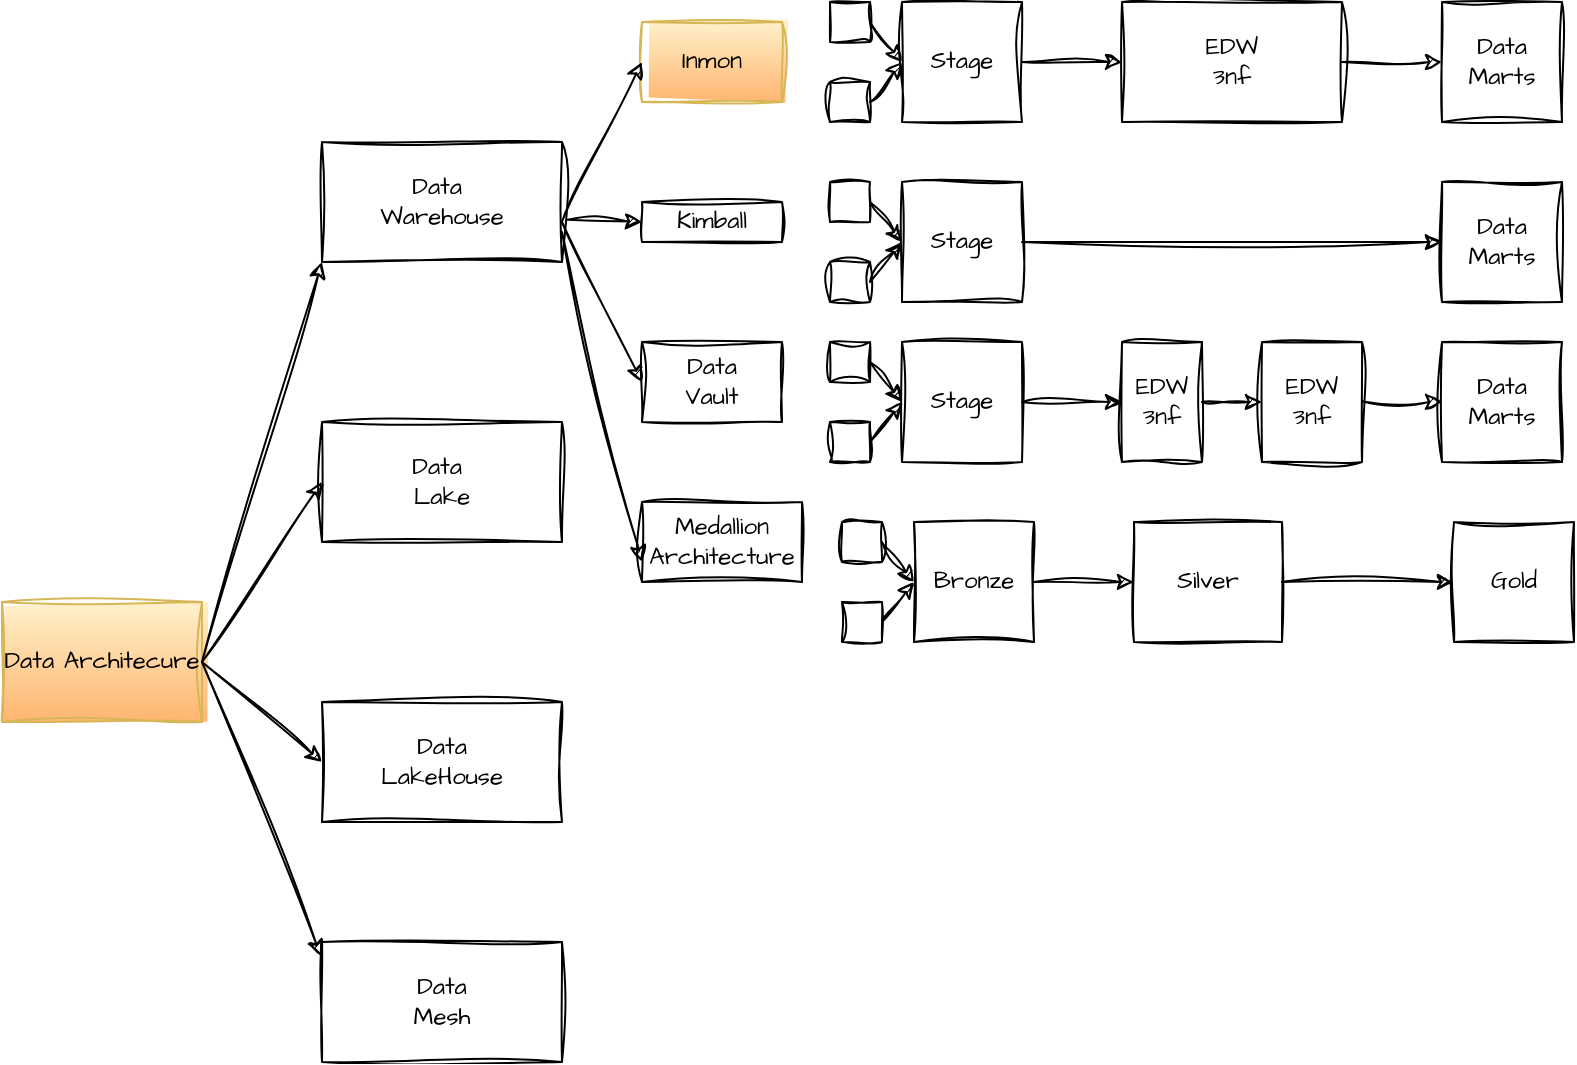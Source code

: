 <mxfile version="26.0.16">
  <diagram name="Page-1" id="NqeZ2awqRsB_KHdmvghk">
    <mxGraphModel dx="1500" dy="887" grid="1" gridSize="10" guides="1" tooltips="1" connect="1" arrows="1" fold="1" page="1" pageScale="1" pageWidth="827" pageHeight="1169" math="0" shadow="0">
      <root>
        <mxCell id="0" />
        <mxCell id="1" parent="0" />
        <mxCell id="HHUjh3lcJ7leuZ_FA6Fd-1" value="Data Architecure" style="rounded=0;whiteSpace=wrap;html=1;sketch=1;hachureGap=4;jiggle=2;curveFitting=1;fontFamily=Architects Daughter;fontSource=https%3A%2F%2Ffonts.googleapis.com%2Fcss%3Ffamily%3DArchitects%2BDaughter;fillColor=#fff2cc;strokeColor=#d6b656;gradientColor=#FFB570;" vertex="1" parent="1">
          <mxGeometry y="310" width="100" height="60" as="geometry" />
        </mxCell>
        <mxCell id="HHUjh3lcJ7leuZ_FA6Fd-2" value="Data&amp;nbsp;&lt;div&gt;Warehouse&lt;/div&gt;" style="rounded=0;whiteSpace=wrap;html=1;sketch=1;hachureGap=4;jiggle=2;curveFitting=1;fontFamily=Architects Daughter;fontSource=https%3A%2F%2Ffonts.googleapis.com%2Fcss%3Ffamily%3DArchitects%2BDaughter;" vertex="1" parent="1">
          <mxGeometry x="160" y="80" width="120" height="60" as="geometry" />
        </mxCell>
        <mxCell id="HHUjh3lcJ7leuZ_FA6Fd-3" value="Data&amp;nbsp;&lt;div&gt;Lake&lt;/div&gt;" style="rounded=0;whiteSpace=wrap;html=1;sketch=1;hachureGap=4;jiggle=2;curveFitting=1;fontFamily=Architects Daughter;fontSource=https%3A%2F%2Ffonts.googleapis.com%2Fcss%3Ffamily%3DArchitects%2BDaughter;" vertex="1" parent="1">
          <mxGeometry x="160" y="220" width="120" height="60" as="geometry" />
        </mxCell>
        <mxCell id="HHUjh3lcJ7leuZ_FA6Fd-4" value="Data&lt;div&gt;LakeHouse&lt;/div&gt;" style="rounded=0;whiteSpace=wrap;html=1;sketch=1;hachureGap=4;jiggle=2;curveFitting=1;fontFamily=Architects Daughter;fontSource=https%3A%2F%2Ffonts.googleapis.com%2Fcss%3Ffamily%3DArchitects%2BDaughter;" vertex="1" parent="1">
          <mxGeometry x="160" y="360" width="120" height="60" as="geometry" />
        </mxCell>
        <mxCell id="HHUjh3lcJ7leuZ_FA6Fd-5" value="Data&lt;div&gt;Mesh&lt;/div&gt;" style="rounded=0;whiteSpace=wrap;html=1;sketch=1;hachureGap=4;jiggle=2;curveFitting=1;fontFamily=Architects Daughter;fontSource=https%3A%2F%2Ffonts.googleapis.com%2Fcss%3Ffamily%3DArchitects%2BDaughter;" vertex="1" parent="1">
          <mxGeometry x="160" y="480" width="120" height="60" as="geometry" />
        </mxCell>
        <mxCell id="HHUjh3lcJ7leuZ_FA6Fd-6" value="" style="endArrow=classic;html=1;rounded=0;sketch=1;hachureGap=4;jiggle=2;curveFitting=1;fontFamily=Architects Daughter;fontSource=https%3A%2F%2Ffonts.googleapis.com%2Fcss%3Ffamily%3DArchitects%2BDaughter;exitX=1;exitY=0.5;exitDx=0;exitDy=0;entryX=0;entryY=1;entryDx=0;entryDy=0;" edge="1" parent="1" source="HHUjh3lcJ7leuZ_FA6Fd-1" target="HHUjh3lcJ7leuZ_FA6Fd-2">
          <mxGeometry width="50" height="50" relative="1" as="geometry">
            <mxPoint x="450" y="450" as="sourcePoint" />
            <mxPoint x="440" y="300" as="targetPoint" />
            <Array as="points" />
          </mxGeometry>
        </mxCell>
        <mxCell id="HHUjh3lcJ7leuZ_FA6Fd-7" value="" style="endArrow=classic;html=1;rounded=0;sketch=1;hachureGap=4;jiggle=2;curveFitting=1;fontFamily=Architects Daughter;fontSource=https%3A%2F%2Ffonts.googleapis.com%2Fcss%3Ffamily%3DArchitects%2BDaughter;exitX=1;exitY=0.5;exitDx=0;exitDy=0;entryX=0;entryY=0.5;entryDx=0;entryDy=0;" edge="1" parent="1" source="HHUjh3lcJ7leuZ_FA6Fd-1" target="HHUjh3lcJ7leuZ_FA6Fd-3">
          <mxGeometry width="50" height="50" relative="1" as="geometry">
            <mxPoint x="150" y="350" as="sourcePoint" />
            <mxPoint x="208" y="128" as="targetPoint" />
            <Array as="points" />
          </mxGeometry>
        </mxCell>
        <mxCell id="HHUjh3lcJ7leuZ_FA6Fd-8" value="" style="endArrow=classic;html=1;rounded=0;sketch=1;hachureGap=4;jiggle=2;curveFitting=1;fontFamily=Architects Daughter;fontSource=https%3A%2F%2Ffonts.googleapis.com%2Fcss%3Ffamily%3DArchitects%2BDaughter;entryX=0;entryY=0.5;entryDx=0;entryDy=0;exitX=1;exitY=0.5;exitDx=0;exitDy=0;" edge="1" parent="1" source="HHUjh3lcJ7leuZ_FA6Fd-1" target="HHUjh3lcJ7leuZ_FA6Fd-4">
          <mxGeometry width="50" height="50" relative="1" as="geometry">
            <mxPoint x="150" y="350" as="sourcePoint" />
            <mxPoint x="210" y="260" as="targetPoint" />
            <Array as="points" />
          </mxGeometry>
        </mxCell>
        <mxCell id="HHUjh3lcJ7leuZ_FA6Fd-9" value="" style="endArrow=classic;html=1;rounded=0;sketch=1;hachureGap=4;jiggle=2;curveFitting=1;fontFamily=Architects Daughter;fontSource=https%3A%2F%2Ffonts.googleapis.com%2Fcss%3Ffamily%3DArchitects%2BDaughter;entryX=-0.003;entryY=0.12;entryDx=0;entryDy=0;exitX=1;exitY=0.5;exitDx=0;exitDy=0;entryPerimeter=0;" edge="1" parent="1" source="HHUjh3lcJ7leuZ_FA6Fd-1" target="HHUjh3lcJ7leuZ_FA6Fd-5">
          <mxGeometry width="50" height="50" relative="1" as="geometry">
            <mxPoint x="150" y="350" as="sourcePoint" />
            <mxPoint x="210" y="400" as="targetPoint" />
            <Array as="points" />
          </mxGeometry>
        </mxCell>
        <mxCell id="HHUjh3lcJ7leuZ_FA6Fd-10" value="Inmon" style="rounded=0;whiteSpace=wrap;html=1;sketch=1;hachureGap=4;jiggle=2;curveFitting=1;fontFamily=Architects Daughter;fontSource=https%3A%2F%2Ffonts.googleapis.com%2Fcss%3Ffamily%3DArchitects%2BDaughter;fillColor=#fff2cc;strokeColor=#d6b656;gradientColor=#FFB570;" vertex="1" parent="1">
          <mxGeometry x="320" y="20" width="70" height="40" as="geometry" />
        </mxCell>
        <mxCell id="HHUjh3lcJ7leuZ_FA6Fd-11" value="Medallion&lt;div&gt;Architecture&lt;/div&gt;" style="rounded=0;whiteSpace=wrap;html=1;sketch=1;hachureGap=4;jiggle=2;curveFitting=1;fontFamily=Architects Daughter;fontSource=https%3A%2F%2Ffonts.googleapis.com%2Fcss%3Ffamily%3DArchitects%2BDaughter;" vertex="1" parent="1">
          <mxGeometry x="320" y="260" width="80" height="40" as="geometry" />
        </mxCell>
        <mxCell id="HHUjh3lcJ7leuZ_FA6Fd-12" value="Data&lt;div&gt;Vault&lt;/div&gt;" style="rounded=0;whiteSpace=wrap;html=1;sketch=1;hachureGap=4;jiggle=2;curveFitting=1;fontFamily=Architects Daughter;fontSource=https%3A%2F%2Ffonts.googleapis.com%2Fcss%3Ffamily%3DArchitects%2BDaughter;" vertex="1" parent="1">
          <mxGeometry x="320" y="180" width="70" height="40" as="geometry" />
        </mxCell>
        <mxCell id="HHUjh3lcJ7leuZ_FA6Fd-13" value="Kimball" style="rounded=0;whiteSpace=wrap;html=1;sketch=1;hachureGap=4;jiggle=2;curveFitting=1;fontFamily=Architects Daughter;fontSource=https%3A%2F%2Ffonts.googleapis.com%2Fcss%3Ffamily%3DArchitects%2BDaughter;" vertex="1" parent="1">
          <mxGeometry x="320" y="110" width="70" height="20" as="geometry" />
        </mxCell>
        <mxCell id="HHUjh3lcJ7leuZ_FA6Fd-14" value="" style="endArrow=classic;html=1;rounded=0;sketch=1;hachureGap=4;jiggle=2;curveFitting=1;fontFamily=Architects Daughter;fontSource=https%3A%2F%2Ffonts.googleapis.com%2Fcss%3Ffamily%3DArchitects%2BDaughter;exitX=1;exitY=0.5;exitDx=0;exitDy=0;entryX=0;entryY=0.5;entryDx=0;entryDy=0;" edge="1" parent="1" target="HHUjh3lcJ7leuZ_FA6Fd-10">
          <mxGeometry width="50" height="50" relative="1" as="geometry">
            <mxPoint x="280" y="120" as="sourcePoint" />
            <mxPoint x="340" y="30" as="targetPoint" />
            <Array as="points" />
          </mxGeometry>
        </mxCell>
        <mxCell id="HHUjh3lcJ7leuZ_FA6Fd-15" value="" style="endArrow=classic;html=1;rounded=0;sketch=1;hachureGap=4;jiggle=2;curveFitting=1;fontFamily=Architects Daughter;fontSource=https%3A%2F%2Ffonts.googleapis.com%2Fcss%3Ffamily%3DArchitects%2BDaughter;exitX=1.024;exitY=0.648;exitDx=0;exitDy=0;entryX=0;entryY=0.5;entryDx=0;entryDy=0;exitPerimeter=0;" edge="1" parent="1" source="HHUjh3lcJ7leuZ_FA6Fd-2" target="HHUjh3lcJ7leuZ_FA6Fd-13">
          <mxGeometry width="50" height="50" relative="1" as="geometry">
            <mxPoint x="290" y="130" as="sourcePoint" />
            <mxPoint x="330" y="50" as="targetPoint" />
            <Array as="points" />
          </mxGeometry>
        </mxCell>
        <mxCell id="HHUjh3lcJ7leuZ_FA6Fd-16" value="" style="endArrow=classic;html=1;rounded=0;sketch=1;hachureGap=4;jiggle=2;curveFitting=1;fontFamily=Architects Daughter;fontSource=https%3A%2F%2Ffonts.googleapis.com%2Fcss%3Ffamily%3DArchitects%2BDaughter;entryX=0;entryY=0.5;entryDx=0;entryDy=0;" edge="1" parent="1" target="HHUjh3lcJ7leuZ_FA6Fd-12">
          <mxGeometry width="50" height="50" relative="1" as="geometry">
            <mxPoint x="280" y="120" as="sourcePoint" />
            <mxPoint x="340" y="60" as="targetPoint" />
            <Array as="points" />
          </mxGeometry>
        </mxCell>
        <mxCell id="HHUjh3lcJ7leuZ_FA6Fd-17" value="" style="endArrow=classic;html=1;rounded=0;sketch=1;hachureGap=4;jiggle=2;curveFitting=1;fontFamily=Architects Daughter;fontSource=https%3A%2F%2Ffonts.googleapis.com%2Fcss%3Ffamily%3DArchitects%2BDaughter;exitX=1;exitY=0.75;exitDx=0;exitDy=0;entryX=0;entryY=0.75;entryDx=0;entryDy=0;" edge="1" parent="1" source="HHUjh3lcJ7leuZ_FA6Fd-2" target="HHUjh3lcJ7leuZ_FA6Fd-11">
          <mxGeometry width="50" height="50" relative="1" as="geometry">
            <mxPoint x="310" y="150" as="sourcePoint" />
            <mxPoint x="350" y="70" as="targetPoint" />
            <Array as="points" />
          </mxGeometry>
        </mxCell>
        <mxCell id="HHUjh3lcJ7leuZ_FA6Fd-18" value="" style="rounded=0;whiteSpace=wrap;html=1;sketch=1;hachureGap=4;jiggle=2;curveFitting=1;fontFamily=Architects Daughter;fontSource=https%3A%2F%2Ffonts.googleapis.com%2Fcss%3Ffamily%3DArchitects%2BDaughter;" vertex="1" parent="1">
          <mxGeometry x="414" y="10" width="20" height="20" as="geometry" />
        </mxCell>
        <mxCell id="HHUjh3lcJ7leuZ_FA6Fd-19" value="" style="rounded=0;whiteSpace=wrap;html=1;sketch=1;hachureGap=4;jiggle=2;curveFitting=1;fontFamily=Architects Daughter;fontSource=https%3A%2F%2Ffonts.googleapis.com%2Fcss%3Ffamily%3DArchitects%2BDaughter;" vertex="1" parent="1">
          <mxGeometry x="414" y="50" width="20" height="20" as="geometry" />
        </mxCell>
        <mxCell id="HHUjh3lcJ7leuZ_FA6Fd-20" value="Stage" style="rounded=0;whiteSpace=wrap;html=1;sketch=1;hachureGap=4;jiggle=2;curveFitting=1;fontFamily=Architects Daughter;fontSource=https%3A%2F%2Ffonts.googleapis.com%2Fcss%3Ffamily%3DArchitects%2BDaughter;" vertex="1" parent="1">
          <mxGeometry x="450" y="10" width="60" height="60" as="geometry" />
        </mxCell>
        <mxCell id="HHUjh3lcJ7leuZ_FA6Fd-21" value="EDW&lt;div&gt;3nf&lt;/div&gt;" style="rounded=0;whiteSpace=wrap;html=1;sketch=1;hachureGap=4;jiggle=2;curveFitting=1;fontFamily=Architects Daughter;fontSource=https%3A%2F%2Ffonts.googleapis.com%2Fcss%3Ffamily%3DArchitects%2BDaughter;" vertex="1" parent="1">
          <mxGeometry x="560" y="10" width="110" height="60" as="geometry" />
        </mxCell>
        <mxCell id="HHUjh3lcJ7leuZ_FA6Fd-22" value="Data&lt;div&gt;Marts&lt;/div&gt;" style="rounded=0;whiteSpace=wrap;html=1;sketch=1;hachureGap=4;jiggle=2;curveFitting=1;fontFamily=Architects Daughter;fontSource=https%3A%2F%2Ffonts.googleapis.com%2Fcss%3Ffamily%3DArchitects%2BDaughter;" vertex="1" parent="1">
          <mxGeometry x="720" y="10" width="60" height="60" as="geometry" />
        </mxCell>
        <mxCell id="HHUjh3lcJ7leuZ_FA6Fd-23" value="" style="endArrow=classic;html=1;rounded=0;sketch=1;hachureGap=4;jiggle=2;curveFitting=1;fontFamily=Architects Daughter;fontSource=https%3A%2F%2Ffonts.googleapis.com%2Fcss%3Ffamily%3DArchitects%2BDaughter;exitX=1;exitY=0.5;exitDx=0;exitDy=0;entryX=0;entryY=0.5;entryDx=0;entryDy=0;" edge="1" parent="1" source="HHUjh3lcJ7leuZ_FA6Fd-20" target="HHUjh3lcJ7leuZ_FA6Fd-21">
          <mxGeometry width="50" height="50" relative="1" as="geometry">
            <mxPoint x="293" y="129" as="sourcePoint" />
            <mxPoint x="330" y="130" as="targetPoint" />
            <Array as="points" />
          </mxGeometry>
        </mxCell>
        <mxCell id="HHUjh3lcJ7leuZ_FA6Fd-24" value="" style="endArrow=classic;html=1;rounded=0;sketch=1;hachureGap=4;jiggle=2;curveFitting=1;fontFamily=Architects Daughter;fontSource=https%3A%2F%2Ffonts.googleapis.com%2Fcss%3Ffamily%3DArchitects%2BDaughter;exitX=1;exitY=0.5;exitDx=0;exitDy=0;entryX=0;entryY=0.5;entryDx=0;entryDy=0;" edge="1" parent="1" source="HHUjh3lcJ7leuZ_FA6Fd-21" target="HHUjh3lcJ7leuZ_FA6Fd-22">
          <mxGeometry width="50" height="50" relative="1" as="geometry">
            <mxPoint x="520" y="50" as="sourcePoint" />
            <mxPoint x="570" y="50" as="targetPoint" />
            <Array as="points" />
          </mxGeometry>
        </mxCell>
        <mxCell id="HHUjh3lcJ7leuZ_FA6Fd-25" value="" style="endArrow=classic;html=1;rounded=0;sketch=1;hachureGap=4;jiggle=2;curveFitting=1;fontFamily=Architects Daughter;fontSource=https%3A%2F%2Ffonts.googleapis.com%2Fcss%3Ffamily%3DArchitects%2BDaughter;exitX=1;exitY=0.5;exitDx=0;exitDy=0;entryX=0;entryY=0.5;entryDx=0;entryDy=0;" edge="1" parent="1" source="HHUjh3lcJ7leuZ_FA6Fd-18" target="HHUjh3lcJ7leuZ_FA6Fd-20">
          <mxGeometry width="50" height="50" relative="1" as="geometry">
            <mxPoint x="434" y="119.66" as="sourcePoint" />
            <mxPoint x="484" y="119.66" as="targetPoint" />
            <Array as="points" />
          </mxGeometry>
        </mxCell>
        <mxCell id="HHUjh3lcJ7leuZ_FA6Fd-26" value="" style="endArrow=classic;html=1;rounded=0;sketch=1;hachureGap=4;jiggle=2;curveFitting=1;fontFamily=Architects Daughter;fontSource=https%3A%2F%2Ffonts.googleapis.com%2Fcss%3Ffamily%3DArchitects%2BDaughter;exitX=1;exitY=0.5;exitDx=0;exitDy=0;" edge="1" parent="1" source="HHUjh3lcJ7leuZ_FA6Fd-19">
          <mxGeometry width="50" height="50" relative="1" as="geometry">
            <mxPoint x="444" y="160" as="sourcePoint" />
            <mxPoint x="450" y="40" as="targetPoint" />
            <Array as="points" />
          </mxGeometry>
        </mxCell>
        <mxCell id="HHUjh3lcJ7leuZ_FA6Fd-27" value="" style="rounded=0;whiteSpace=wrap;html=1;sketch=1;hachureGap=4;jiggle=2;curveFitting=1;fontFamily=Architects Daughter;fontSource=https%3A%2F%2Ffonts.googleapis.com%2Fcss%3Ffamily%3DArchitects%2BDaughter;" vertex="1" parent="1">
          <mxGeometry x="414" y="100" width="20" height="20" as="geometry" />
        </mxCell>
        <mxCell id="HHUjh3lcJ7leuZ_FA6Fd-28" value="" style="rounded=0;whiteSpace=wrap;html=1;sketch=1;hachureGap=4;jiggle=2;curveFitting=1;fontFamily=Architects Daughter;fontSource=https%3A%2F%2Ffonts.googleapis.com%2Fcss%3Ffamily%3DArchitects%2BDaughter;" vertex="1" parent="1">
          <mxGeometry x="414" y="140" width="20" height="20" as="geometry" />
        </mxCell>
        <mxCell id="HHUjh3lcJ7leuZ_FA6Fd-29" value="Stage" style="rounded=0;whiteSpace=wrap;html=1;sketch=1;hachureGap=4;jiggle=2;curveFitting=1;fontFamily=Architects Daughter;fontSource=https%3A%2F%2Ffonts.googleapis.com%2Fcss%3Ffamily%3DArchitects%2BDaughter;" vertex="1" parent="1">
          <mxGeometry x="450" y="100" width="60" height="60" as="geometry" />
        </mxCell>
        <mxCell id="HHUjh3lcJ7leuZ_FA6Fd-31" value="Data&lt;div&gt;Marts&lt;/div&gt;" style="rounded=0;whiteSpace=wrap;html=1;sketch=1;hachureGap=4;jiggle=2;curveFitting=1;fontFamily=Architects Daughter;fontSource=https%3A%2F%2Ffonts.googleapis.com%2Fcss%3Ffamily%3DArchitects%2BDaughter;" vertex="1" parent="1">
          <mxGeometry x="720" y="100" width="60" height="60" as="geometry" />
        </mxCell>
        <mxCell id="HHUjh3lcJ7leuZ_FA6Fd-32" value="" style="endArrow=classic;html=1;rounded=0;sketch=1;hachureGap=4;jiggle=2;curveFitting=1;fontFamily=Architects Daughter;fontSource=https%3A%2F%2Ffonts.googleapis.com%2Fcss%3Ffamily%3DArchitects%2BDaughter;exitX=1;exitY=0.5;exitDx=0;exitDy=0;entryX=0;entryY=0.5;entryDx=0;entryDy=0;" edge="1" parent="1" source="HHUjh3lcJ7leuZ_FA6Fd-29" target="HHUjh3lcJ7leuZ_FA6Fd-31">
          <mxGeometry width="50" height="50" relative="1" as="geometry">
            <mxPoint x="293" y="219" as="sourcePoint" />
            <mxPoint x="560" y="130" as="targetPoint" />
            <Array as="points" />
          </mxGeometry>
        </mxCell>
        <mxCell id="HHUjh3lcJ7leuZ_FA6Fd-34" value="" style="endArrow=classic;html=1;rounded=0;sketch=1;hachureGap=4;jiggle=2;curveFitting=1;fontFamily=Architects Daughter;fontSource=https%3A%2F%2Ffonts.googleapis.com%2Fcss%3Ffamily%3DArchitects%2BDaughter;exitX=1;exitY=0.5;exitDx=0;exitDy=0;entryX=0;entryY=0.5;entryDx=0;entryDy=0;" edge="1" parent="1" source="HHUjh3lcJ7leuZ_FA6Fd-27" target="HHUjh3lcJ7leuZ_FA6Fd-29">
          <mxGeometry width="50" height="50" relative="1" as="geometry">
            <mxPoint x="434" y="209.66" as="sourcePoint" />
            <mxPoint x="484" y="209.66" as="targetPoint" />
            <Array as="points" />
          </mxGeometry>
        </mxCell>
        <mxCell id="HHUjh3lcJ7leuZ_FA6Fd-35" value="" style="endArrow=classic;html=1;rounded=0;sketch=1;hachureGap=4;jiggle=2;curveFitting=1;fontFamily=Architects Daughter;fontSource=https%3A%2F%2Ffonts.googleapis.com%2Fcss%3Ffamily%3DArchitects%2BDaughter;exitX=1;exitY=0.5;exitDx=0;exitDy=0;" edge="1" parent="1" source="HHUjh3lcJ7leuZ_FA6Fd-28">
          <mxGeometry width="50" height="50" relative="1" as="geometry">
            <mxPoint x="444" y="250" as="sourcePoint" />
            <mxPoint x="450" y="130" as="targetPoint" />
            <Array as="points" />
          </mxGeometry>
        </mxCell>
        <mxCell id="HHUjh3lcJ7leuZ_FA6Fd-36" value="" style="rounded=0;whiteSpace=wrap;html=1;sketch=1;hachureGap=4;jiggle=2;curveFitting=1;fontFamily=Architects Daughter;fontSource=https%3A%2F%2Ffonts.googleapis.com%2Fcss%3Ffamily%3DArchitects%2BDaughter;" vertex="1" parent="1">
          <mxGeometry x="414" y="180" width="20" height="20" as="geometry" />
        </mxCell>
        <mxCell id="HHUjh3lcJ7leuZ_FA6Fd-37" value="" style="rounded=0;whiteSpace=wrap;html=1;sketch=1;hachureGap=4;jiggle=2;curveFitting=1;fontFamily=Architects Daughter;fontSource=https%3A%2F%2Ffonts.googleapis.com%2Fcss%3Ffamily%3DArchitects%2BDaughter;" vertex="1" parent="1">
          <mxGeometry x="414" y="220" width="20" height="20" as="geometry" />
        </mxCell>
        <mxCell id="HHUjh3lcJ7leuZ_FA6Fd-38" value="Stage" style="rounded=0;whiteSpace=wrap;html=1;sketch=1;hachureGap=4;jiggle=2;curveFitting=1;fontFamily=Architects Daughter;fontSource=https%3A%2F%2Ffonts.googleapis.com%2Fcss%3Ffamily%3DArchitects%2BDaughter;" vertex="1" parent="1">
          <mxGeometry x="450" y="180" width="60" height="60" as="geometry" />
        </mxCell>
        <mxCell id="HHUjh3lcJ7leuZ_FA6Fd-39" value="EDW&lt;div&gt;3nf&lt;/div&gt;" style="rounded=0;whiteSpace=wrap;html=1;sketch=1;hachureGap=4;jiggle=2;curveFitting=1;fontFamily=Architects Daughter;fontSource=https%3A%2F%2Ffonts.googleapis.com%2Fcss%3Ffamily%3DArchitects%2BDaughter;" vertex="1" parent="1">
          <mxGeometry x="560" y="180" width="40" height="60" as="geometry" />
        </mxCell>
        <mxCell id="HHUjh3lcJ7leuZ_FA6Fd-40" value="Data&lt;div&gt;Marts&lt;/div&gt;" style="rounded=0;whiteSpace=wrap;html=1;sketch=1;hachureGap=4;jiggle=2;curveFitting=1;fontFamily=Architects Daughter;fontSource=https%3A%2F%2Ffonts.googleapis.com%2Fcss%3Ffamily%3DArchitects%2BDaughter;" vertex="1" parent="1">
          <mxGeometry x="720" y="180" width="60" height="60" as="geometry" />
        </mxCell>
        <mxCell id="HHUjh3lcJ7leuZ_FA6Fd-41" value="" style="endArrow=classic;html=1;rounded=0;sketch=1;hachureGap=4;jiggle=2;curveFitting=1;fontFamily=Architects Daughter;fontSource=https%3A%2F%2Ffonts.googleapis.com%2Fcss%3Ffamily%3DArchitects%2BDaughter;exitX=1;exitY=0.5;exitDx=0;exitDy=0;entryX=0;entryY=0.5;entryDx=0;entryDy=0;" edge="1" parent="1" source="HHUjh3lcJ7leuZ_FA6Fd-38" target="HHUjh3lcJ7leuZ_FA6Fd-39">
          <mxGeometry width="50" height="50" relative="1" as="geometry">
            <mxPoint x="293" y="299" as="sourcePoint" />
            <mxPoint x="330" y="300" as="targetPoint" />
            <Array as="points" />
          </mxGeometry>
        </mxCell>
        <mxCell id="HHUjh3lcJ7leuZ_FA6Fd-42" value="" style="endArrow=classic;html=1;rounded=0;sketch=1;hachureGap=4;jiggle=2;curveFitting=1;fontFamily=Architects Daughter;fontSource=https%3A%2F%2Ffonts.googleapis.com%2Fcss%3Ffamily%3DArchitects%2BDaughter;exitX=1;exitY=0.5;exitDx=0;exitDy=0;entryX=0;entryY=0.5;entryDx=0;entryDy=0;" edge="1" parent="1" source="HHUjh3lcJ7leuZ_FA6Fd-39" target="HHUjh3lcJ7leuZ_FA6Fd-54">
          <mxGeometry width="50" height="50" relative="1" as="geometry">
            <mxPoint x="520" y="220" as="sourcePoint" />
            <mxPoint x="570" y="220" as="targetPoint" />
            <Array as="points" />
          </mxGeometry>
        </mxCell>
        <mxCell id="HHUjh3lcJ7leuZ_FA6Fd-43" value="" style="endArrow=classic;html=1;rounded=0;sketch=1;hachureGap=4;jiggle=2;curveFitting=1;fontFamily=Architects Daughter;fontSource=https%3A%2F%2Ffonts.googleapis.com%2Fcss%3Ffamily%3DArchitects%2BDaughter;exitX=1;exitY=0.5;exitDx=0;exitDy=0;entryX=0;entryY=0.5;entryDx=0;entryDy=0;" edge="1" parent="1" source="HHUjh3lcJ7leuZ_FA6Fd-36" target="HHUjh3lcJ7leuZ_FA6Fd-38">
          <mxGeometry width="50" height="50" relative="1" as="geometry">
            <mxPoint x="434" y="289.66" as="sourcePoint" />
            <mxPoint x="484" y="289.66" as="targetPoint" />
            <Array as="points" />
          </mxGeometry>
        </mxCell>
        <mxCell id="HHUjh3lcJ7leuZ_FA6Fd-44" value="" style="endArrow=classic;html=1;rounded=0;sketch=1;hachureGap=4;jiggle=2;curveFitting=1;fontFamily=Architects Daughter;fontSource=https%3A%2F%2Ffonts.googleapis.com%2Fcss%3Ffamily%3DArchitects%2BDaughter;exitX=1;exitY=0.5;exitDx=0;exitDy=0;" edge="1" parent="1" source="HHUjh3lcJ7leuZ_FA6Fd-37">
          <mxGeometry width="50" height="50" relative="1" as="geometry">
            <mxPoint x="444" y="330" as="sourcePoint" />
            <mxPoint x="450" y="210" as="targetPoint" />
            <Array as="points" />
          </mxGeometry>
        </mxCell>
        <mxCell id="HHUjh3lcJ7leuZ_FA6Fd-45" value="" style="rounded=0;whiteSpace=wrap;html=1;sketch=1;hachureGap=4;jiggle=2;curveFitting=1;fontFamily=Architects Daughter;fontSource=https%3A%2F%2Ffonts.googleapis.com%2Fcss%3Ffamily%3DArchitects%2BDaughter;" vertex="1" parent="1">
          <mxGeometry x="420" y="270" width="20" height="20" as="geometry" />
        </mxCell>
        <mxCell id="HHUjh3lcJ7leuZ_FA6Fd-46" value="" style="rounded=0;whiteSpace=wrap;html=1;sketch=1;hachureGap=4;jiggle=2;curveFitting=1;fontFamily=Architects Daughter;fontSource=https%3A%2F%2Ffonts.googleapis.com%2Fcss%3Ffamily%3DArchitects%2BDaughter;" vertex="1" parent="1">
          <mxGeometry x="420" y="310" width="20" height="20" as="geometry" />
        </mxCell>
        <mxCell id="HHUjh3lcJ7leuZ_FA6Fd-47" value="Bronze" style="rounded=0;whiteSpace=wrap;html=1;sketch=1;hachureGap=4;jiggle=2;curveFitting=1;fontFamily=Architects Daughter;fontSource=https%3A%2F%2Ffonts.googleapis.com%2Fcss%3Ffamily%3DArchitects%2BDaughter;" vertex="1" parent="1">
          <mxGeometry x="456" y="270" width="60" height="60" as="geometry" />
        </mxCell>
        <mxCell id="HHUjh3lcJ7leuZ_FA6Fd-48" value="Silver" style="rounded=0;whiteSpace=wrap;html=1;sketch=1;hachureGap=4;jiggle=2;curveFitting=1;fontFamily=Architects Daughter;fontSource=https%3A%2F%2Ffonts.googleapis.com%2Fcss%3Ffamily%3DArchitects%2BDaughter;" vertex="1" parent="1">
          <mxGeometry x="566" y="270" width="74" height="60" as="geometry" />
        </mxCell>
        <mxCell id="HHUjh3lcJ7leuZ_FA6Fd-49" value="Gold" style="rounded=0;whiteSpace=wrap;html=1;sketch=1;hachureGap=4;jiggle=2;curveFitting=1;fontFamily=Architects Daughter;fontSource=https%3A%2F%2Ffonts.googleapis.com%2Fcss%3Ffamily%3DArchitects%2BDaughter;" vertex="1" parent="1">
          <mxGeometry x="726" y="270" width="60" height="60" as="geometry" />
        </mxCell>
        <mxCell id="HHUjh3lcJ7leuZ_FA6Fd-50" value="" style="endArrow=classic;html=1;rounded=0;sketch=1;hachureGap=4;jiggle=2;curveFitting=1;fontFamily=Architects Daughter;fontSource=https%3A%2F%2Ffonts.googleapis.com%2Fcss%3Ffamily%3DArchitects%2BDaughter;exitX=1;exitY=0.5;exitDx=0;exitDy=0;entryX=0;entryY=0.5;entryDx=0;entryDy=0;" edge="1" parent="1" source="HHUjh3lcJ7leuZ_FA6Fd-47" target="HHUjh3lcJ7leuZ_FA6Fd-48">
          <mxGeometry width="50" height="50" relative="1" as="geometry">
            <mxPoint x="299" y="389" as="sourcePoint" />
            <mxPoint x="336" y="390" as="targetPoint" />
            <Array as="points" />
          </mxGeometry>
        </mxCell>
        <mxCell id="HHUjh3lcJ7leuZ_FA6Fd-51" value="" style="endArrow=classic;html=1;rounded=0;sketch=1;hachureGap=4;jiggle=2;curveFitting=1;fontFamily=Architects Daughter;fontSource=https%3A%2F%2Ffonts.googleapis.com%2Fcss%3Ffamily%3DArchitects%2BDaughter;exitX=1;exitY=0.5;exitDx=0;exitDy=0;entryX=0;entryY=0.5;entryDx=0;entryDy=0;" edge="1" parent="1" source="HHUjh3lcJ7leuZ_FA6Fd-48" target="HHUjh3lcJ7leuZ_FA6Fd-49">
          <mxGeometry width="50" height="50" relative="1" as="geometry">
            <mxPoint x="526" y="310" as="sourcePoint" />
            <mxPoint x="576" y="310" as="targetPoint" />
            <Array as="points" />
          </mxGeometry>
        </mxCell>
        <mxCell id="HHUjh3lcJ7leuZ_FA6Fd-52" value="" style="endArrow=classic;html=1;rounded=0;sketch=1;hachureGap=4;jiggle=2;curveFitting=1;fontFamily=Architects Daughter;fontSource=https%3A%2F%2Ffonts.googleapis.com%2Fcss%3Ffamily%3DArchitects%2BDaughter;exitX=1;exitY=0.5;exitDx=0;exitDy=0;entryX=0;entryY=0.5;entryDx=0;entryDy=0;" edge="1" parent="1" source="HHUjh3lcJ7leuZ_FA6Fd-45" target="HHUjh3lcJ7leuZ_FA6Fd-47">
          <mxGeometry width="50" height="50" relative="1" as="geometry">
            <mxPoint x="440" y="379.66" as="sourcePoint" />
            <mxPoint x="490" y="379.66" as="targetPoint" />
            <Array as="points" />
          </mxGeometry>
        </mxCell>
        <mxCell id="HHUjh3lcJ7leuZ_FA6Fd-53" value="" style="endArrow=classic;html=1;rounded=0;sketch=1;hachureGap=4;jiggle=2;curveFitting=1;fontFamily=Architects Daughter;fontSource=https%3A%2F%2Ffonts.googleapis.com%2Fcss%3Ffamily%3DArchitects%2BDaughter;exitX=1;exitY=0.5;exitDx=0;exitDy=0;" edge="1" parent="1" source="HHUjh3lcJ7leuZ_FA6Fd-46">
          <mxGeometry width="50" height="50" relative="1" as="geometry">
            <mxPoint x="450" y="420" as="sourcePoint" />
            <mxPoint x="456" y="300" as="targetPoint" />
            <Array as="points" />
          </mxGeometry>
        </mxCell>
        <mxCell id="HHUjh3lcJ7leuZ_FA6Fd-54" value="EDW&lt;div&gt;3nf&lt;/div&gt;" style="rounded=0;whiteSpace=wrap;html=1;sketch=1;hachureGap=4;jiggle=2;curveFitting=1;fontFamily=Architects Daughter;fontSource=https%3A%2F%2Ffonts.googleapis.com%2Fcss%3Ffamily%3DArchitects%2BDaughter;" vertex="1" parent="1">
          <mxGeometry x="630" y="180" width="50" height="60" as="geometry" />
        </mxCell>
        <mxCell id="HHUjh3lcJ7leuZ_FA6Fd-56" value="" style="endArrow=classic;html=1;rounded=0;sketch=1;hachureGap=4;jiggle=2;curveFitting=1;fontFamily=Architects Daughter;fontSource=https%3A%2F%2Ffonts.googleapis.com%2Fcss%3Ffamily%3DArchitects%2BDaughter;exitX=1;exitY=0.5;exitDx=0;exitDy=0;entryX=0;entryY=0.5;entryDx=0;entryDy=0;" edge="1" parent="1" target="HHUjh3lcJ7leuZ_FA6Fd-40">
          <mxGeometry width="50" height="50" relative="1" as="geometry">
            <mxPoint x="680" y="209.66" as="sourcePoint" />
            <mxPoint x="710" y="209.66" as="targetPoint" />
            <Array as="points" />
          </mxGeometry>
        </mxCell>
      </root>
    </mxGraphModel>
  </diagram>
</mxfile>
